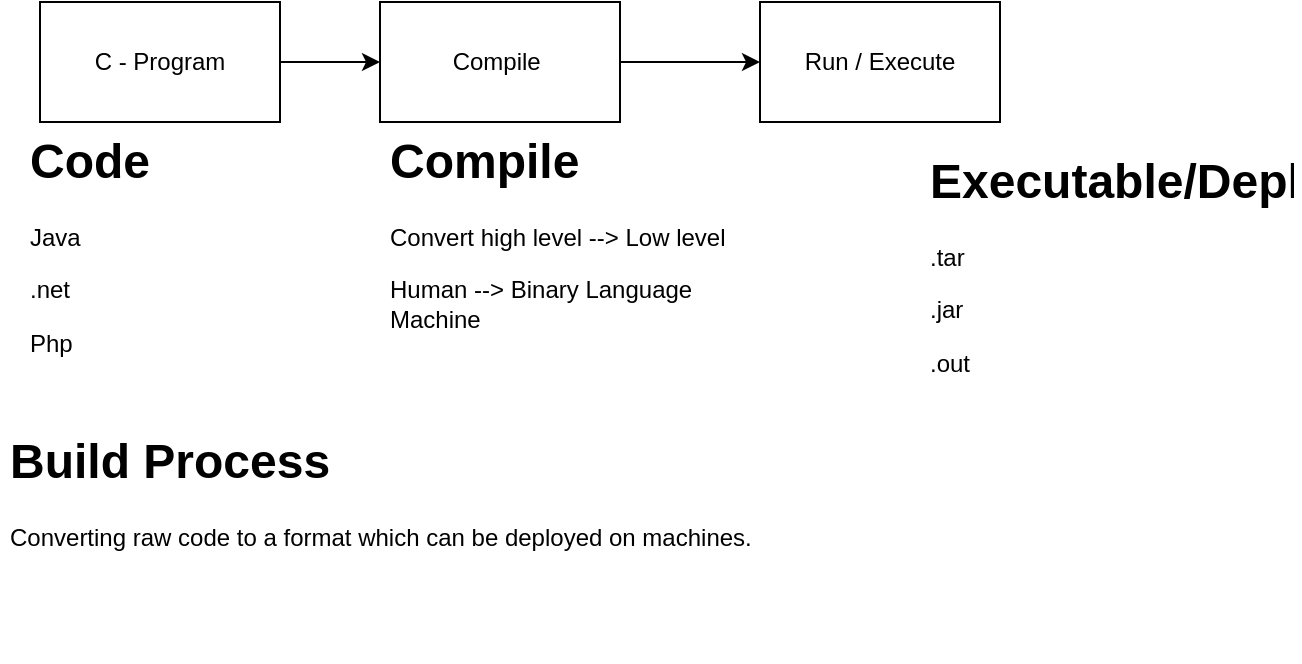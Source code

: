 <mxfile version="16.6.1" type="github">
  <diagram id="kgpKYQtTHZ0yAKxKKP6v" name="Page-1">
    <mxGraphModel dx="776" dy="453" grid="1" gridSize="10" guides="1" tooltips="1" connect="1" arrows="1" fold="1" page="1" pageScale="1" pageWidth="850" pageHeight="1100" math="0" shadow="0">
      <root>
        <mxCell id="0" />
        <mxCell id="1" parent="0" />
        <mxCell id="V2nO1XTjcheqHhTM1LC8-11" style="edgeStyle=orthogonalEdgeStyle;rounded=0;orthogonalLoop=1;jettySize=auto;html=1;exitX=1;exitY=0.5;exitDx=0;exitDy=0;entryX=0;entryY=0.5;entryDx=0;entryDy=0;" edge="1" parent="1" source="V2nO1XTjcheqHhTM1LC8-1" target="V2nO1XTjcheqHhTM1LC8-2">
          <mxGeometry relative="1" as="geometry" />
        </mxCell>
        <mxCell id="V2nO1XTjcheqHhTM1LC8-1" value="C - Program" style="rounded=0;whiteSpace=wrap;html=1;" vertex="1" parent="1">
          <mxGeometry x="40" y="60" width="120" height="60" as="geometry" />
        </mxCell>
        <mxCell id="V2nO1XTjcheqHhTM1LC8-9" style="edgeStyle=orthogonalEdgeStyle;rounded=0;orthogonalLoop=1;jettySize=auto;html=1;exitX=1;exitY=0.5;exitDx=0;exitDy=0;entryX=0;entryY=0.5;entryDx=0;entryDy=0;" edge="1" parent="1" source="V2nO1XTjcheqHhTM1LC8-2" target="V2nO1XTjcheqHhTM1LC8-3">
          <mxGeometry relative="1" as="geometry" />
        </mxCell>
        <mxCell id="V2nO1XTjcheqHhTM1LC8-2" value="Compile&amp;nbsp;" style="rounded=0;whiteSpace=wrap;html=1;" vertex="1" parent="1">
          <mxGeometry x="210" y="60" width="120" height="60" as="geometry" />
        </mxCell>
        <mxCell id="V2nO1XTjcheqHhTM1LC8-3" value="Run / Execute" style="rounded=0;whiteSpace=wrap;html=1;" vertex="1" parent="1">
          <mxGeometry x="400" y="60" width="120" height="60" as="geometry" />
        </mxCell>
        <mxCell id="V2nO1XTjcheqHhTM1LC8-4" value="&lt;h1&gt;Compile&lt;/h1&gt;&lt;p&gt;Convert high level --&amp;gt; Low level&amp;nbsp;&lt;/p&gt;&lt;p&gt;Human --&amp;gt; Binary&amp;nbsp;&lt;span&gt;Language Machine&lt;/span&gt;&lt;/p&gt;" style="text;html=1;strokeColor=none;fillColor=none;spacing=5;spacingTop=-20;whiteSpace=wrap;overflow=hidden;rounded=0;" vertex="1" parent="1">
          <mxGeometry x="210" y="120" width="190" height="120" as="geometry" />
        </mxCell>
        <mxCell id="V2nO1XTjcheqHhTM1LC8-5" value="&lt;h1&gt;Code&lt;/h1&gt;&lt;p&gt;Java&lt;/p&gt;&lt;p&gt;&lt;span&gt;.net&lt;/span&gt;&lt;/p&gt;&lt;p&gt;&lt;span&gt;Php&lt;/span&gt;&lt;br&gt;&lt;/p&gt;&lt;p&gt;&lt;span&gt;Nodejs&lt;/span&gt;&lt;/p&gt;&lt;p&gt;&lt;br&gt;&lt;/p&gt;" style="text;html=1;strokeColor=none;fillColor=none;spacing=5;spacingTop=-20;whiteSpace=wrap;overflow=hidden;rounded=0;" vertex="1" parent="1">
          <mxGeometry x="30" y="120" width="190" height="120" as="geometry" />
        </mxCell>
        <mxCell id="V2nO1XTjcheqHhTM1LC8-7" value="&lt;h1&gt;Build Process&lt;/h1&gt;&lt;p&gt;Converting raw code to a format which can be deployed on machines.&amp;nbsp;&lt;/p&gt;" style="text;html=1;strokeColor=none;fillColor=none;spacing=5;spacingTop=-20;whiteSpace=wrap;overflow=hidden;rounded=0;" vertex="1" parent="1">
          <mxGeometry x="20" y="270" width="540" height="120" as="geometry" />
        </mxCell>
        <mxCell id="V2nO1XTjcheqHhTM1LC8-10" value="&lt;h1&gt;Executable/Deployable&lt;/h1&gt;&lt;p&gt;.tar&lt;/p&gt;&lt;p&gt;.jar&lt;/p&gt;&lt;p&gt;.out&amp;nbsp;&lt;/p&gt;&lt;p&gt;.exe&lt;/p&gt;&lt;p&gt;.zip&amp;nbsp;&lt;/p&gt;" style="text;html=1;strokeColor=none;fillColor=none;spacing=5;spacingTop=-20;whiteSpace=wrap;overflow=hidden;rounded=0;" vertex="1" parent="1">
          <mxGeometry x="480" y="130" width="190" height="120" as="geometry" />
        </mxCell>
      </root>
    </mxGraphModel>
  </diagram>
</mxfile>
